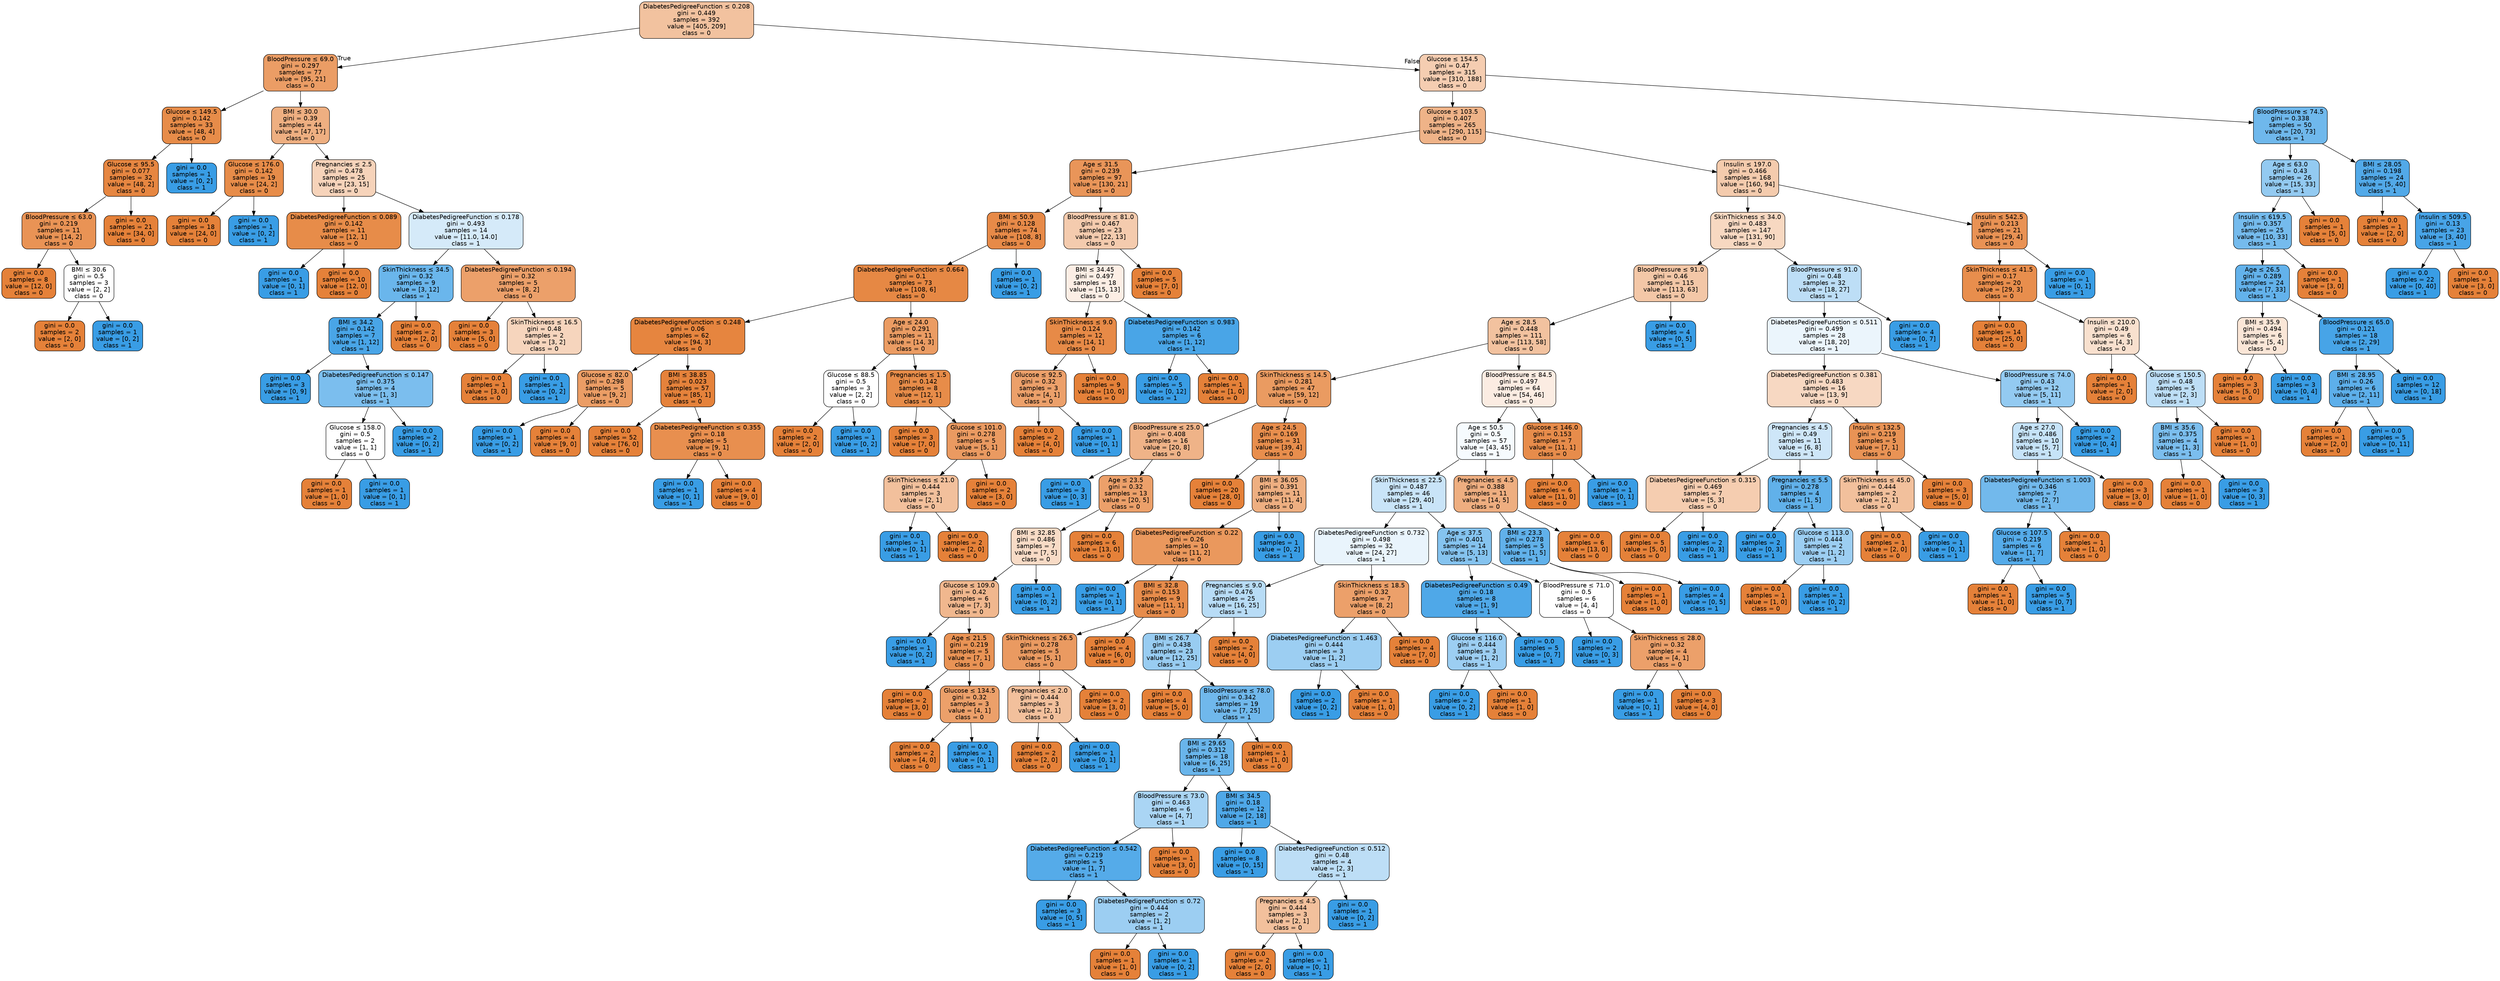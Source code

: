 digraph Tree {
node [shape=box, style="filled, rounded", color="black", fontname="helvetica"] ;
edge [fontname="helvetica"] ;
0 [label=<DiabetesPedigreeFunction &le; 0.208<br/>gini = 0.449<br/>samples = 392<br/>value = [405, 209]<br/>class = 0>, fillcolor="#f2c29f"] ;
1 [label=<BloodPressure &le; 69.0<br/>gini = 0.297<br/>samples = 77<br/>value = [95, 21]<br/>class = 0>, fillcolor="#eb9d65"] ;
0 -> 1 [labeldistance=2.5, labelangle=45, headlabel="True"] ;
2 [label=<Glucose &le; 149.5<br/>gini = 0.142<br/>samples = 33<br/>value = [48, 4]<br/>class = 0>, fillcolor="#e78c49"] ;
1 -> 2 ;
3 [label=<Glucose &le; 95.5<br/>gini = 0.077<br/>samples = 32<br/>value = [48, 2]<br/>class = 0>, fillcolor="#e68641"] ;
2 -> 3 ;
4 [label=<BloodPressure &le; 63.0<br/>gini = 0.219<br/>samples = 11<br/>value = [14, 2]<br/>class = 0>, fillcolor="#e99355"] ;
3 -> 4 ;
5 [label=<gini = 0.0<br/>samples = 8<br/>value = [12, 0]<br/>class = 0>, fillcolor="#e58139"] ;
4 -> 5 ;
6 [label=<BMI &le; 30.6<br/>gini = 0.5<br/>samples = 3<br/>value = [2, 2]<br/>class = 0>, fillcolor="#ffffff"] ;
4 -> 6 ;
7 [label=<gini = 0.0<br/>samples = 2<br/>value = [2, 0]<br/>class = 0>, fillcolor="#e58139"] ;
6 -> 7 ;
8 [label=<gini = 0.0<br/>samples = 1<br/>value = [0, 2]<br/>class = 1>, fillcolor="#399de5"] ;
6 -> 8 ;
9 [label=<gini = 0.0<br/>samples = 21<br/>value = [34, 0]<br/>class = 0>, fillcolor="#e58139"] ;
3 -> 9 ;
10 [label=<gini = 0.0<br/>samples = 1<br/>value = [0, 2]<br/>class = 1>, fillcolor="#399de5"] ;
2 -> 10 ;
11 [label=<BMI &le; 30.0<br/>gini = 0.39<br/>samples = 44<br/>value = [47, 17]<br/>class = 0>, fillcolor="#eeaf81"] ;
1 -> 11 ;
12 [label=<Glucose &le; 176.0<br/>gini = 0.142<br/>samples = 19<br/>value = [24, 2]<br/>class = 0>, fillcolor="#e78c49"] ;
11 -> 12 ;
13 [label=<gini = 0.0<br/>samples = 18<br/>value = [24, 0]<br/>class = 0>, fillcolor="#e58139"] ;
12 -> 13 ;
14 [label=<gini = 0.0<br/>samples = 1<br/>value = [0, 2]<br/>class = 1>, fillcolor="#399de5"] ;
12 -> 14 ;
15 [label=<Pregnancies &le; 2.5<br/>gini = 0.478<br/>samples = 25<br/>value = [23, 15]<br/>class = 0>, fillcolor="#f6d3ba"] ;
11 -> 15 ;
16 [label=<DiabetesPedigreeFunction &le; 0.089<br/>gini = 0.142<br/>samples = 11<br/>value = [12, 1]<br/>class = 0>, fillcolor="#e78c49"] ;
15 -> 16 ;
17 [label=<gini = 0.0<br/>samples = 1<br/>value = [0, 1]<br/>class = 1>, fillcolor="#399de5"] ;
16 -> 17 ;
18 [label=<gini = 0.0<br/>samples = 10<br/>value = [12, 0]<br/>class = 0>, fillcolor="#e58139"] ;
16 -> 18 ;
19 [label=<DiabetesPedigreeFunction &le; 0.178<br/>gini = 0.493<br/>samples = 14<br/>value = [11.0, 14.0]<br/>class = 1>, fillcolor="#d5eaf9"] ;
15 -> 19 ;
20 [label=<SkinThickness &le; 34.5<br/>gini = 0.32<br/>samples = 9<br/>value = [3, 12]<br/>class = 1>, fillcolor="#6ab6ec"] ;
19 -> 20 ;
21 [label=<BMI &le; 34.2<br/>gini = 0.142<br/>samples = 7<br/>value = [1, 12]<br/>class = 1>, fillcolor="#49a5e7"] ;
20 -> 21 ;
22 [label=<gini = 0.0<br/>samples = 3<br/>value = [0, 9]<br/>class = 1>, fillcolor="#399de5"] ;
21 -> 22 ;
23 [label=<DiabetesPedigreeFunction &le; 0.147<br/>gini = 0.375<br/>samples = 4<br/>value = [1, 3]<br/>class = 1>, fillcolor="#7bbeee"] ;
21 -> 23 ;
24 [label=<Glucose &le; 158.0<br/>gini = 0.5<br/>samples = 2<br/>value = [1, 1]<br/>class = 0>, fillcolor="#ffffff"] ;
23 -> 24 ;
25 [label=<gini = 0.0<br/>samples = 1<br/>value = [1, 0]<br/>class = 0>, fillcolor="#e58139"] ;
24 -> 25 ;
26 [label=<gini = 0.0<br/>samples = 1<br/>value = [0, 1]<br/>class = 1>, fillcolor="#399de5"] ;
24 -> 26 ;
27 [label=<gini = 0.0<br/>samples = 2<br/>value = [0, 2]<br/>class = 1>, fillcolor="#399de5"] ;
23 -> 27 ;
28 [label=<gini = 0.0<br/>samples = 2<br/>value = [2, 0]<br/>class = 0>, fillcolor="#e58139"] ;
20 -> 28 ;
29 [label=<DiabetesPedigreeFunction &le; 0.194<br/>gini = 0.32<br/>samples = 5<br/>value = [8, 2]<br/>class = 0>, fillcolor="#eca06a"] ;
19 -> 29 ;
30 [label=<gini = 0.0<br/>samples = 3<br/>value = [5, 0]<br/>class = 0>, fillcolor="#e58139"] ;
29 -> 30 ;
31 [label=<SkinThickness &le; 16.5<br/>gini = 0.48<br/>samples = 2<br/>value = [3, 2]<br/>class = 0>, fillcolor="#f6d5bd"] ;
29 -> 31 ;
32 [label=<gini = 0.0<br/>samples = 1<br/>value = [3, 0]<br/>class = 0>, fillcolor="#e58139"] ;
31 -> 32 ;
33 [label=<gini = 0.0<br/>samples = 1<br/>value = [0, 2]<br/>class = 1>, fillcolor="#399de5"] ;
31 -> 33 ;
34 [label=<Glucose &le; 154.5<br/>gini = 0.47<br/>samples = 315<br/>value = [310, 188]<br/>class = 0>, fillcolor="#f5cdb1"] ;
0 -> 34 [labeldistance=2.5, labelangle=-45, headlabel="False"] ;
35 [label=<Glucose &le; 103.5<br/>gini = 0.407<br/>samples = 265<br/>value = [290, 115]<br/>class = 0>, fillcolor="#efb388"] ;
34 -> 35 ;
36 [label=<Age &le; 31.5<br/>gini = 0.239<br/>samples = 97<br/>value = [130, 21]<br/>class = 0>, fillcolor="#e99559"] ;
35 -> 36 ;
37 [label=<BMI &le; 50.9<br/>gini = 0.128<br/>samples = 74<br/>value = [108, 8]<br/>class = 0>, fillcolor="#e78a48"] ;
36 -> 37 ;
38 [label=<DiabetesPedigreeFunction &le; 0.664<br/>gini = 0.1<br/>samples = 73<br/>value = [108, 6]<br/>class = 0>, fillcolor="#e68844"] ;
37 -> 38 ;
39 [label=<DiabetesPedigreeFunction &le; 0.248<br/>gini = 0.06<br/>samples = 62<br/>value = [94, 3]<br/>class = 0>, fillcolor="#e6853f"] ;
38 -> 39 ;
40 [label=<Glucose &le; 82.0<br/>gini = 0.298<br/>samples = 5<br/>value = [9, 2]<br/>class = 0>, fillcolor="#eb9d65"] ;
39 -> 40 ;
41 [label=<gini = 0.0<br/>samples = 1<br/>value = [0, 2]<br/>class = 1>, fillcolor="#399de5"] ;
40 -> 41 ;
42 [label=<gini = 0.0<br/>samples = 4<br/>value = [9, 0]<br/>class = 0>, fillcolor="#e58139"] ;
40 -> 42 ;
43 [label=<BMI &le; 38.85<br/>gini = 0.023<br/>samples = 57<br/>value = [85, 1]<br/>class = 0>, fillcolor="#e5823b"] ;
39 -> 43 ;
44 [label=<gini = 0.0<br/>samples = 52<br/>value = [76, 0]<br/>class = 0>, fillcolor="#e58139"] ;
43 -> 44 ;
45 [label=<DiabetesPedigreeFunction &le; 0.355<br/>gini = 0.18<br/>samples = 5<br/>value = [9, 1]<br/>class = 0>, fillcolor="#e88f4f"] ;
43 -> 45 ;
46 [label=<gini = 0.0<br/>samples = 1<br/>value = [0, 1]<br/>class = 1>, fillcolor="#399de5"] ;
45 -> 46 ;
47 [label=<gini = 0.0<br/>samples = 4<br/>value = [9, 0]<br/>class = 0>, fillcolor="#e58139"] ;
45 -> 47 ;
48 [label=<Age &le; 24.0<br/>gini = 0.291<br/>samples = 11<br/>value = [14, 3]<br/>class = 0>, fillcolor="#eb9c63"] ;
38 -> 48 ;
49 [label=<Glucose &le; 88.5<br/>gini = 0.5<br/>samples = 3<br/>value = [2, 2]<br/>class = 0>, fillcolor="#ffffff"] ;
48 -> 49 ;
50 [label=<gini = 0.0<br/>samples = 2<br/>value = [2, 0]<br/>class = 0>, fillcolor="#e58139"] ;
49 -> 50 ;
51 [label=<gini = 0.0<br/>samples = 1<br/>value = [0, 2]<br/>class = 1>, fillcolor="#399de5"] ;
49 -> 51 ;
52 [label=<Pregnancies &le; 1.5<br/>gini = 0.142<br/>samples = 8<br/>value = [12, 1]<br/>class = 0>, fillcolor="#e78c49"] ;
48 -> 52 ;
53 [label=<gini = 0.0<br/>samples = 3<br/>value = [7, 0]<br/>class = 0>, fillcolor="#e58139"] ;
52 -> 53 ;
54 [label=<Glucose &le; 101.0<br/>gini = 0.278<br/>samples = 5<br/>value = [5, 1]<br/>class = 0>, fillcolor="#ea9a61"] ;
52 -> 54 ;
55 [label=<SkinThickness &le; 21.0<br/>gini = 0.444<br/>samples = 3<br/>value = [2, 1]<br/>class = 0>, fillcolor="#f2c09c"] ;
54 -> 55 ;
56 [label=<gini = 0.0<br/>samples = 1<br/>value = [0, 1]<br/>class = 1>, fillcolor="#399de5"] ;
55 -> 56 ;
57 [label=<gini = 0.0<br/>samples = 2<br/>value = [2, 0]<br/>class = 0>, fillcolor="#e58139"] ;
55 -> 57 ;
58 [label=<gini = 0.0<br/>samples = 2<br/>value = [3, 0]<br/>class = 0>, fillcolor="#e58139"] ;
54 -> 58 ;
59 [label=<gini = 0.0<br/>samples = 1<br/>value = [0, 2]<br/>class = 1>, fillcolor="#399de5"] ;
37 -> 59 ;
60 [label=<BloodPressure &le; 81.0<br/>gini = 0.467<br/>samples = 23<br/>value = [22, 13]<br/>class = 0>, fillcolor="#f4cbae"] ;
36 -> 60 ;
61 [label=<BMI &le; 34.45<br/>gini = 0.497<br/>samples = 18<br/>value = [15, 13]<br/>class = 0>, fillcolor="#fceee5"] ;
60 -> 61 ;
62 [label=<SkinThickness &le; 9.0<br/>gini = 0.124<br/>samples = 12<br/>value = [14, 1]<br/>class = 0>, fillcolor="#e78a47"] ;
61 -> 62 ;
63 [label=<Glucose &le; 92.5<br/>gini = 0.32<br/>samples = 3<br/>value = [4, 1]<br/>class = 0>, fillcolor="#eca06a"] ;
62 -> 63 ;
64 [label=<gini = 0.0<br/>samples = 2<br/>value = [4, 0]<br/>class = 0>, fillcolor="#e58139"] ;
63 -> 64 ;
65 [label=<gini = 0.0<br/>samples = 1<br/>value = [0, 1]<br/>class = 1>, fillcolor="#399de5"] ;
63 -> 65 ;
66 [label=<gini = 0.0<br/>samples = 9<br/>value = [10, 0]<br/>class = 0>, fillcolor="#e58139"] ;
62 -> 66 ;
67 [label=<DiabetesPedigreeFunction &le; 0.983<br/>gini = 0.142<br/>samples = 6<br/>value = [1, 12]<br/>class = 1>, fillcolor="#49a5e7"] ;
61 -> 67 ;
68 [label=<gini = 0.0<br/>samples = 5<br/>value = [0, 12]<br/>class = 1>, fillcolor="#399de5"] ;
67 -> 68 ;
69 [label=<gini = 0.0<br/>samples = 1<br/>value = [1, 0]<br/>class = 0>, fillcolor="#e58139"] ;
67 -> 69 ;
70 [label=<gini = 0.0<br/>samples = 5<br/>value = [7, 0]<br/>class = 0>, fillcolor="#e58139"] ;
60 -> 70 ;
71 [label=<Insulin &le; 197.0<br/>gini = 0.466<br/>samples = 168<br/>value = [160, 94]<br/>class = 0>, fillcolor="#f4cbad"] ;
35 -> 71 ;
72 [label=<SkinThickness &le; 34.0<br/>gini = 0.483<br/>samples = 147<br/>value = [131, 90]<br/>class = 0>, fillcolor="#f7d8c1"] ;
71 -> 72 ;
73 [label=<BloodPressure &le; 91.0<br/>gini = 0.46<br/>samples = 115<br/>value = [113, 63]<br/>class = 0>, fillcolor="#f3c7a7"] ;
72 -> 73 ;
74 [label=<Age &le; 28.5<br/>gini = 0.448<br/>samples = 111<br/>value = [113, 58]<br/>class = 0>, fillcolor="#f2c29f"] ;
73 -> 74 ;
75 [label=<SkinThickness &le; 14.5<br/>gini = 0.281<br/>samples = 47<br/>value = [59, 12]<br/>class = 0>, fillcolor="#ea9b61"] ;
74 -> 75 ;
76 [label=<BloodPressure &le; 25.0<br/>gini = 0.408<br/>samples = 16<br/>value = [20, 8]<br/>class = 0>, fillcolor="#efb388"] ;
75 -> 76 ;
77 [label=<gini = 0.0<br/>samples = 3<br/>value = [0, 3]<br/>class = 1>, fillcolor="#399de5"] ;
76 -> 77 ;
78 [label=<Age &le; 23.5<br/>gini = 0.32<br/>samples = 13<br/>value = [20, 5]<br/>class = 0>, fillcolor="#eca06a"] ;
76 -> 78 ;
79 [label=<BMI &le; 32.85<br/>gini = 0.486<br/>samples = 7<br/>value = [7, 5]<br/>class = 0>, fillcolor="#f8dbc6"] ;
78 -> 79 ;
80 [label=<Glucose &le; 109.0<br/>gini = 0.42<br/>samples = 6<br/>value = [7, 3]<br/>class = 0>, fillcolor="#f0b78e"] ;
79 -> 80 ;
81 [label=<gini = 0.0<br/>samples = 1<br/>value = [0, 2]<br/>class = 1>, fillcolor="#399de5"] ;
80 -> 81 ;
82 [label=<Age &le; 21.5<br/>gini = 0.219<br/>samples = 5<br/>value = [7, 1]<br/>class = 0>, fillcolor="#e99355"] ;
80 -> 82 ;
83 [label=<gini = 0.0<br/>samples = 2<br/>value = [3, 0]<br/>class = 0>, fillcolor="#e58139"] ;
82 -> 83 ;
84 [label=<Glucose &le; 134.5<br/>gini = 0.32<br/>samples = 3<br/>value = [4, 1]<br/>class = 0>, fillcolor="#eca06a"] ;
82 -> 84 ;
85 [label=<gini = 0.0<br/>samples = 2<br/>value = [4, 0]<br/>class = 0>, fillcolor="#e58139"] ;
84 -> 85 ;
86 [label=<gini = 0.0<br/>samples = 1<br/>value = [0, 1]<br/>class = 1>, fillcolor="#399de5"] ;
84 -> 86 ;
87 [label=<gini = 0.0<br/>samples = 1<br/>value = [0, 2]<br/>class = 1>, fillcolor="#399de5"] ;
79 -> 87 ;
88 [label=<gini = 0.0<br/>samples = 6<br/>value = [13, 0]<br/>class = 0>, fillcolor="#e58139"] ;
78 -> 88 ;
89 [label=<Age &le; 24.5<br/>gini = 0.169<br/>samples = 31<br/>value = [39, 4]<br/>class = 0>, fillcolor="#e88e4d"] ;
75 -> 89 ;
90 [label=<gini = 0.0<br/>samples = 20<br/>value = [28, 0]<br/>class = 0>, fillcolor="#e58139"] ;
89 -> 90 ;
91 [label=<BMI &le; 36.05<br/>gini = 0.391<br/>samples = 11<br/>value = [11, 4]<br/>class = 0>, fillcolor="#eeaf81"] ;
89 -> 91 ;
92 [label=<DiabetesPedigreeFunction &le; 0.22<br/>gini = 0.26<br/>samples = 10<br/>value = [11, 2]<br/>class = 0>, fillcolor="#ea985d"] ;
91 -> 92 ;
93 [label=<gini = 0.0<br/>samples = 1<br/>value = [0, 1]<br/>class = 1>, fillcolor="#399de5"] ;
92 -> 93 ;
94 [label=<BMI &le; 32.8<br/>gini = 0.153<br/>samples = 9<br/>value = [11, 1]<br/>class = 0>, fillcolor="#e78c4b"] ;
92 -> 94 ;
95 [label=<SkinThickness &le; 26.5<br/>gini = 0.278<br/>samples = 5<br/>value = [5, 1]<br/>class = 0>, fillcolor="#ea9a61"] ;
94 -> 95 ;
96 [label=<Pregnancies &le; 2.0<br/>gini = 0.444<br/>samples = 3<br/>value = [2, 1]<br/>class = 0>, fillcolor="#f2c09c"] ;
95 -> 96 ;
97 [label=<gini = 0.0<br/>samples = 2<br/>value = [2, 0]<br/>class = 0>, fillcolor="#e58139"] ;
96 -> 97 ;
98 [label=<gini = 0.0<br/>samples = 1<br/>value = [0, 1]<br/>class = 1>, fillcolor="#399de5"] ;
96 -> 98 ;
99 [label=<gini = 0.0<br/>samples = 2<br/>value = [3, 0]<br/>class = 0>, fillcolor="#e58139"] ;
95 -> 99 ;
100 [label=<gini = 0.0<br/>samples = 4<br/>value = [6, 0]<br/>class = 0>, fillcolor="#e58139"] ;
94 -> 100 ;
101 [label=<gini = 0.0<br/>samples = 1<br/>value = [0, 2]<br/>class = 1>, fillcolor="#399de5"] ;
91 -> 101 ;
102 [label=<BloodPressure &le; 84.5<br/>gini = 0.497<br/>samples = 64<br/>value = [54, 46]<br/>class = 0>, fillcolor="#fbece2"] ;
74 -> 102 ;
103 [label=<Age &le; 50.5<br/>gini = 0.5<br/>samples = 57<br/>value = [43, 45]<br/>class = 1>, fillcolor="#f6fbfe"] ;
102 -> 103 ;
104 [label=<SkinThickness &le; 22.5<br/>gini = 0.487<br/>samples = 46<br/>value = [29, 40]<br/>class = 1>, fillcolor="#c9e4f8"] ;
103 -> 104 ;
105 [label=<DiabetesPedigreeFunction &le; 0.732<br/>gini = 0.498<br/>samples = 32<br/>value = [24, 27]<br/>class = 1>, fillcolor="#e9f4fc"] ;
104 -> 105 ;
106 [label=<Pregnancies &le; 9.0<br/>gini = 0.476<br/>samples = 25<br/>value = [16, 25]<br/>class = 1>, fillcolor="#b8dcf6"] ;
105 -> 106 ;
107 [label=<BMI &le; 26.7<br/>gini = 0.438<br/>samples = 23<br/>value = [12, 25]<br/>class = 1>, fillcolor="#98ccf1"] ;
106 -> 107 ;
108 [label=<gini = 0.0<br/>samples = 4<br/>value = [5, 0]<br/>class = 0>, fillcolor="#e58139"] ;
107 -> 108 ;
109 [label=<BloodPressure &le; 78.0<br/>gini = 0.342<br/>samples = 19<br/>value = [7, 25]<br/>class = 1>, fillcolor="#70b8ec"] ;
107 -> 109 ;
110 [label=<BMI &le; 29.65<br/>gini = 0.312<br/>samples = 18<br/>value = [6, 25]<br/>class = 1>, fillcolor="#69b5eb"] ;
109 -> 110 ;
111 [label=<BloodPressure &le; 73.0<br/>gini = 0.463<br/>samples = 6<br/>value = [4, 7]<br/>class = 1>, fillcolor="#aad5f4"] ;
110 -> 111 ;
112 [label=<DiabetesPedigreeFunction &le; 0.542<br/>gini = 0.219<br/>samples = 5<br/>value = [1, 7]<br/>class = 1>, fillcolor="#55abe9"] ;
111 -> 112 ;
113 [label=<gini = 0.0<br/>samples = 3<br/>value = [0, 5]<br/>class = 1>, fillcolor="#399de5"] ;
112 -> 113 ;
114 [label=<DiabetesPedigreeFunction &le; 0.72<br/>gini = 0.444<br/>samples = 2<br/>value = [1, 2]<br/>class = 1>, fillcolor="#9ccef2"] ;
112 -> 114 ;
115 [label=<gini = 0.0<br/>samples = 1<br/>value = [1, 0]<br/>class = 0>, fillcolor="#e58139"] ;
114 -> 115 ;
116 [label=<gini = 0.0<br/>samples = 1<br/>value = [0, 2]<br/>class = 1>, fillcolor="#399de5"] ;
114 -> 116 ;
117 [label=<gini = 0.0<br/>samples = 1<br/>value = [3, 0]<br/>class = 0>, fillcolor="#e58139"] ;
111 -> 117 ;
118 [label=<BMI &le; 34.5<br/>gini = 0.18<br/>samples = 12<br/>value = [2, 18]<br/>class = 1>, fillcolor="#4fa8e8"] ;
110 -> 118 ;
119 [label=<gini = 0.0<br/>samples = 8<br/>value = [0, 15]<br/>class = 1>, fillcolor="#399de5"] ;
118 -> 119 ;
120 [label=<DiabetesPedigreeFunction &le; 0.512<br/>gini = 0.48<br/>samples = 4<br/>value = [2, 3]<br/>class = 1>, fillcolor="#bddef6"] ;
118 -> 120 ;
121 [label=<Pregnancies &le; 4.5<br/>gini = 0.444<br/>samples = 3<br/>value = [2, 1]<br/>class = 0>, fillcolor="#f2c09c"] ;
120 -> 121 ;
122 [label=<gini = 0.0<br/>samples = 2<br/>value = [2, 0]<br/>class = 0>, fillcolor="#e58139"] ;
121 -> 122 ;
123 [label=<gini = 0.0<br/>samples = 1<br/>value = [0, 1]<br/>class = 1>, fillcolor="#399de5"] ;
121 -> 123 ;
124 [label=<gini = 0.0<br/>samples = 1<br/>value = [0, 2]<br/>class = 1>, fillcolor="#399de5"] ;
120 -> 124 ;
125 [label=<gini = 0.0<br/>samples = 1<br/>value = [1, 0]<br/>class = 0>, fillcolor="#e58139"] ;
109 -> 125 ;
126 [label=<gini = 0.0<br/>samples = 2<br/>value = [4, 0]<br/>class = 0>, fillcolor="#e58139"] ;
106 -> 126 ;
127 [label=<SkinThickness &le; 18.5<br/>gini = 0.32<br/>samples = 7<br/>value = [8, 2]<br/>class = 0>, fillcolor="#eca06a"] ;
105 -> 127 ;
128 [label=<DiabetesPedigreeFunction &le; 1.463<br/>gini = 0.444<br/>samples = 3<br/>value = [1, 2]<br/>class = 1>, fillcolor="#9ccef2"] ;
127 -> 128 ;
129 [label=<gini = 0.0<br/>samples = 2<br/>value = [0, 2]<br/>class = 1>, fillcolor="#399de5"] ;
128 -> 129 ;
130 [label=<gini = 0.0<br/>samples = 1<br/>value = [1, 0]<br/>class = 0>, fillcolor="#e58139"] ;
128 -> 130 ;
131 [label=<gini = 0.0<br/>samples = 4<br/>value = [7, 0]<br/>class = 0>, fillcolor="#e58139"] ;
127 -> 131 ;
132 [label=<Age &le; 37.5<br/>gini = 0.401<br/>samples = 14<br/>value = [5, 13]<br/>class = 1>, fillcolor="#85c3ef"] ;
104 -> 132 ;
133 [label=<DiabetesPedigreeFunction &le; 0.49<br/>gini = 0.18<br/>samples = 8<br/>value = [1, 9]<br/>class = 1>, fillcolor="#4fa8e8"] ;
132 -> 133 ;
134 [label=<Glucose &le; 116.0<br/>gini = 0.444<br/>samples = 3<br/>value = [1, 2]<br/>class = 1>, fillcolor="#9ccef2"] ;
133 -> 134 ;
135 [label=<gini = 0.0<br/>samples = 2<br/>value = [0, 2]<br/>class = 1>, fillcolor="#399de5"] ;
134 -> 135 ;
136 [label=<gini = 0.0<br/>samples = 1<br/>value = [1, 0]<br/>class = 0>, fillcolor="#e58139"] ;
134 -> 136 ;
137 [label=<gini = 0.0<br/>samples = 5<br/>value = [0, 7]<br/>class = 1>, fillcolor="#399de5"] ;
133 -> 137 ;
138 [label=<BloodPressure &le; 71.0<br/>gini = 0.5<br/>samples = 6<br/>value = [4, 4]<br/>class = 0>, fillcolor="#ffffff"] ;
132 -> 138 ;
139 [label=<gini = 0.0<br/>samples = 2<br/>value = [0, 3]<br/>class = 1>, fillcolor="#399de5"] ;
138 -> 139 ;
140 [label=<SkinThickness &le; 28.0<br/>gini = 0.32<br/>samples = 4<br/>value = [4, 1]<br/>class = 0>, fillcolor="#eca06a"] ;
138 -> 140 ;
141 [label=<gini = 0.0<br/>samples = 1<br/>value = [0, 1]<br/>class = 1>, fillcolor="#399de5"] ;
140 -> 141 ;
142 [label=<gini = 0.0<br/>samples = 3<br/>value = [4, 0]<br/>class = 0>, fillcolor="#e58139"] ;
140 -> 142 ;
143 [label=<Pregnancies &le; 4.5<br/>gini = 0.388<br/>samples = 11<br/>value = [14, 5]<br/>class = 0>, fillcolor="#eeae80"] ;
103 -> 143 ;
144 [label=<BMI &le; 23.3<br/>gini = 0.278<br/>samples = 5<br/>value = [1, 5]<br/>class = 1>, fillcolor="#61b1ea"] ;
143 -> 144 ;
145 [label=<gini = 0.0<br/>samples = 1<br/>value = [1, 0]<br/>class = 0>, fillcolor="#e58139"] ;
144 -> 145 ;
146 [label=<gini = 0.0<br/>samples = 4<br/>value = [0, 5]<br/>class = 1>, fillcolor="#399de5"] ;
144 -> 146 ;
147 [label=<gini = 0.0<br/>samples = 6<br/>value = [13, 0]<br/>class = 0>, fillcolor="#e58139"] ;
143 -> 147 ;
148 [label=<Glucose &le; 146.0<br/>gini = 0.153<br/>samples = 7<br/>value = [11, 1]<br/>class = 0>, fillcolor="#e78c4b"] ;
102 -> 148 ;
149 [label=<gini = 0.0<br/>samples = 6<br/>value = [11, 0]<br/>class = 0>, fillcolor="#e58139"] ;
148 -> 149 ;
150 [label=<gini = 0.0<br/>samples = 1<br/>value = [0, 1]<br/>class = 1>, fillcolor="#399de5"] ;
148 -> 150 ;
151 [label=<gini = 0.0<br/>samples = 4<br/>value = [0, 5]<br/>class = 1>, fillcolor="#399de5"] ;
73 -> 151 ;
152 [label=<BloodPressure &le; 91.0<br/>gini = 0.48<br/>samples = 32<br/>value = [18, 27]<br/>class = 1>, fillcolor="#bddef6"] ;
72 -> 152 ;
153 [label=<DiabetesPedigreeFunction &le; 0.511<br/>gini = 0.499<br/>samples = 28<br/>value = [18, 20]<br/>class = 1>, fillcolor="#ebf5fc"] ;
152 -> 153 ;
154 [label=<DiabetesPedigreeFunction &le; 0.381<br/>gini = 0.483<br/>samples = 16<br/>value = [13, 9]<br/>class = 0>, fillcolor="#f7d8c2"] ;
153 -> 154 ;
155 [label=<Pregnancies &le; 4.5<br/>gini = 0.49<br/>samples = 11<br/>value = [6, 8]<br/>class = 1>, fillcolor="#cee6f8"] ;
154 -> 155 ;
156 [label=<DiabetesPedigreeFunction &le; 0.315<br/>gini = 0.469<br/>samples = 7<br/>value = [5, 3]<br/>class = 0>, fillcolor="#f5cdb0"] ;
155 -> 156 ;
157 [label=<gini = 0.0<br/>samples = 5<br/>value = [5, 0]<br/>class = 0>, fillcolor="#e58139"] ;
156 -> 157 ;
158 [label=<gini = 0.0<br/>samples = 2<br/>value = [0, 3]<br/>class = 1>, fillcolor="#399de5"] ;
156 -> 158 ;
159 [label=<Pregnancies &le; 5.5<br/>gini = 0.278<br/>samples = 4<br/>value = [1, 5]<br/>class = 1>, fillcolor="#61b1ea"] ;
155 -> 159 ;
160 [label=<gini = 0.0<br/>samples = 2<br/>value = [0, 3]<br/>class = 1>, fillcolor="#399de5"] ;
159 -> 160 ;
161 [label=<Glucose &le; 113.0<br/>gini = 0.444<br/>samples = 2<br/>value = [1, 2]<br/>class = 1>, fillcolor="#9ccef2"] ;
159 -> 161 ;
162 [label=<gini = 0.0<br/>samples = 1<br/>value = [1, 0]<br/>class = 0>, fillcolor="#e58139"] ;
161 -> 162 ;
163 [label=<gini = 0.0<br/>samples = 1<br/>value = [0, 2]<br/>class = 1>, fillcolor="#399de5"] ;
161 -> 163 ;
164 [label=<Insulin &le; 132.5<br/>gini = 0.219<br/>samples = 5<br/>value = [7, 1]<br/>class = 0>, fillcolor="#e99355"] ;
154 -> 164 ;
165 [label=<SkinThickness &le; 45.0<br/>gini = 0.444<br/>samples = 2<br/>value = [2, 1]<br/>class = 0>, fillcolor="#f2c09c"] ;
164 -> 165 ;
166 [label=<gini = 0.0<br/>samples = 1<br/>value = [2, 0]<br/>class = 0>, fillcolor="#e58139"] ;
165 -> 166 ;
167 [label=<gini = 0.0<br/>samples = 1<br/>value = [0, 1]<br/>class = 1>, fillcolor="#399de5"] ;
165 -> 167 ;
168 [label=<gini = 0.0<br/>samples = 3<br/>value = [5, 0]<br/>class = 0>, fillcolor="#e58139"] ;
164 -> 168 ;
169 [label=<BloodPressure &le; 74.0<br/>gini = 0.43<br/>samples = 12<br/>value = [5, 11]<br/>class = 1>, fillcolor="#93caf1"] ;
153 -> 169 ;
170 [label=<Age &le; 27.0<br/>gini = 0.486<br/>samples = 10<br/>value = [5, 7]<br/>class = 1>, fillcolor="#c6e3f8"] ;
169 -> 170 ;
171 [label=<DiabetesPedigreeFunction &le; 1.003<br/>gini = 0.346<br/>samples = 7<br/>value = [2, 7]<br/>class = 1>, fillcolor="#72b9ec"] ;
170 -> 171 ;
172 [label=<Glucose &le; 107.5<br/>gini = 0.219<br/>samples = 6<br/>value = [1, 7]<br/>class = 1>, fillcolor="#55abe9"] ;
171 -> 172 ;
173 [label=<gini = 0.0<br/>samples = 1<br/>value = [1, 0]<br/>class = 0>, fillcolor="#e58139"] ;
172 -> 173 ;
174 [label=<gini = 0.0<br/>samples = 5<br/>value = [0, 7]<br/>class = 1>, fillcolor="#399de5"] ;
172 -> 174 ;
175 [label=<gini = 0.0<br/>samples = 1<br/>value = [1, 0]<br/>class = 0>, fillcolor="#e58139"] ;
171 -> 175 ;
176 [label=<gini = 0.0<br/>samples = 3<br/>value = [3, 0]<br/>class = 0>, fillcolor="#e58139"] ;
170 -> 176 ;
177 [label=<gini = 0.0<br/>samples = 2<br/>value = [0, 4]<br/>class = 1>, fillcolor="#399de5"] ;
169 -> 177 ;
178 [label=<gini = 0.0<br/>samples = 4<br/>value = [0, 7]<br/>class = 1>, fillcolor="#399de5"] ;
152 -> 178 ;
179 [label=<Insulin &le; 542.5<br/>gini = 0.213<br/>samples = 21<br/>value = [29, 4]<br/>class = 0>, fillcolor="#e99254"] ;
71 -> 179 ;
180 [label=<SkinThickness &le; 41.5<br/>gini = 0.17<br/>samples = 20<br/>value = [29, 3]<br/>class = 0>, fillcolor="#e88e4d"] ;
179 -> 180 ;
181 [label=<gini = 0.0<br/>samples = 14<br/>value = [25, 0]<br/>class = 0>, fillcolor="#e58139"] ;
180 -> 181 ;
182 [label=<Insulin &le; 210.0<br/>gini = 0.49<br/>samples = 6<br/>value = [4, 3]<br/>class = 0>, fillcolor="#f8e0ce"] ;
180 -> 182 ;
183 [label=<gini = 0.0<br/>samples = 1<br/>value = [2, 0]<br/>class = 0>, fillcolor="#e58139"] ;
182 -> 183 ;
184 [label=<Glucose &le; 150.5<br/>gini = 0.48<br/>samples = 5<br/>value = [2, 3]<br/>class = 1>, fillcolor="#bddef6"] ;
182 -> 184 ;
185 [label=<BMI &le; 35.6<br/>gini = 0.375<br/>samples = 4<br/>value = [1, 3]<br/>class = 1>, fillcolor="#7bbeee"] ;
184 -> 185 ;
186 [label=<gini = 0.0<br/>samples = 1<br/>value = [1, 0]<br/>class = 0>, fillcolor="#e58139"] ;
185 -> 186 ;
187 [label=<gini = 0.0<br/>samples = 3<br/>value = [0, 3]<br/>class = 1>, fillcolor="#399de5"] ;
185 -> 187 ;
188 [label=<gini = 0.0<br/>samples = 1<br/>value = [1, 0]<br/>class = 0>, fillcolor="#e58139"] ;
184 -> 188 ;
189 [label=<gini = 0.0<br/>samples = 1<br/>value = [0, 1]<br/>class = 1>, fillcolor="#399de5"] ;
179 -> 189 ;
190 [label=<BloodPressure &le; 74.5<br/>gini = 0.338<br/>samples = 50<br/>value = [20, 73]<br/>class = 1>, fillcolor="#6fb8ec"] ;
34 -> 190 ;
191 [label=<Age &le; 63.0<br/>gini = 0.43<br/>samples = 26<br/>value = [15, 33]<br/>class = 1>, fillcolor="#93caf1"] ;
190 -> 191 ;
192 [label=<Insulin &le; 619.5<br/>gini = 0.357<br/>samples = 25<br/>value = [10, 33]<br/>class = 1>, fillcolor="#75bbed"] ;
191 -> 192 ;
193 [label=<Age &le; 26.5<br/>gini = 0.289<br/>samples = 24<br/>value = [7, 33]<br/>class = 1>, fillcolor="#63b2eb"] ;
192 -> 193 ;
194 [label=<BMI &le; 35.9<br/>gini = 0.494<br/>samples = 6<br/>value = [5, 4]<br/>class = 0>, fillcolor="#fae6d7"] ;
193 -> 194 ;
195 [label=<gini = 0.0<br/>samples = 3<br/>value = [5, 0]<br/>class = 0>, fillcolor="#e58139"] ;
194 -> 195 ;
196 [label=<gini = 0.0<br/>samples = 3<br/>value = [0, 4]<br/>class = 1>, fillcolor="#399de5"] ;
194 -> 196 ;
197 [label=<BloodPressure &le; 65.0<br/>gini = 0.121<br/>samples = 18<br/>value = [2, 29]<br/>class = 1>, fillcolor="#47a4e7"] ;
193 -> 197 ;
198 [label=<BMI &le; 28.95<br/>gini = 0.26<br/>samples = 6<br/>value = [2, 11]<br/>class = 1>, fillcolor="#5dafea"] ;
197 -> 198 ;
199 [label=<gini = 0.0<br/>samples = 1<br/>value = [2, 0]<br/>class = 0>, fillcolor="#e58139"] ;
198 -> 199 ;
200 [label=<gini = 0.0<br/>samples = 5<br/>value = [0, 11]<br/>class = 1>, fillcolor="#399de5"] ;
198 -> 200 ;
201 [label=<gini = 0.0<br/>samples = 12<br/>value = [0, 18]<br/>class = 1>, fillcolor="#399de5"] ;
197 -> 201 ;
202 [label=<gini = 0.0<br/>samples = 1<br/>value = [3, 0]<br/>class = 0>, fillcolor="#e58139"] ;
192 -> 202 ;
203 [label=<gini = 0.0<br/>samples = 1<br/>value = [5, 0]<br/>class = 0>, fillcolor="#e58139"] ;
191 -> 203 ;
204 [label=<BMI &le; 28.05<br/>gini = 0.198<br/>samples = 24<br/>value = [5, 40]<br/>class = 1>, fillcolor="#52a9e8"] ;
190 -> 204 ;
205 [label=<gini = 0.0<br/>samples = 1<br/>value = [2, 0]<br/>class = 0>, fillcolor="#e58139"] ;
204 -> 205 ;
206 [label=<Insulin &le; 509.5<br/>gini = 0.13<br/>samples = 23<br/>value = [3, 40]<br/>class = 1>, fillcolor="#48a4e7"] ;
204 -> 206 ;
207 [label=<gini = 0.0<br/>samples = 22<br/>value = [0, 40]<br/>class = 1>, fillcolor="#399de5"] ;
206 -> 207 ;
208 [label=<gini = 0.0<br/>samples = 1<br/>value = [3, 0]<br/>class = 0>, fillcolor="#e58139"] ;
206 -> 208 ;
}